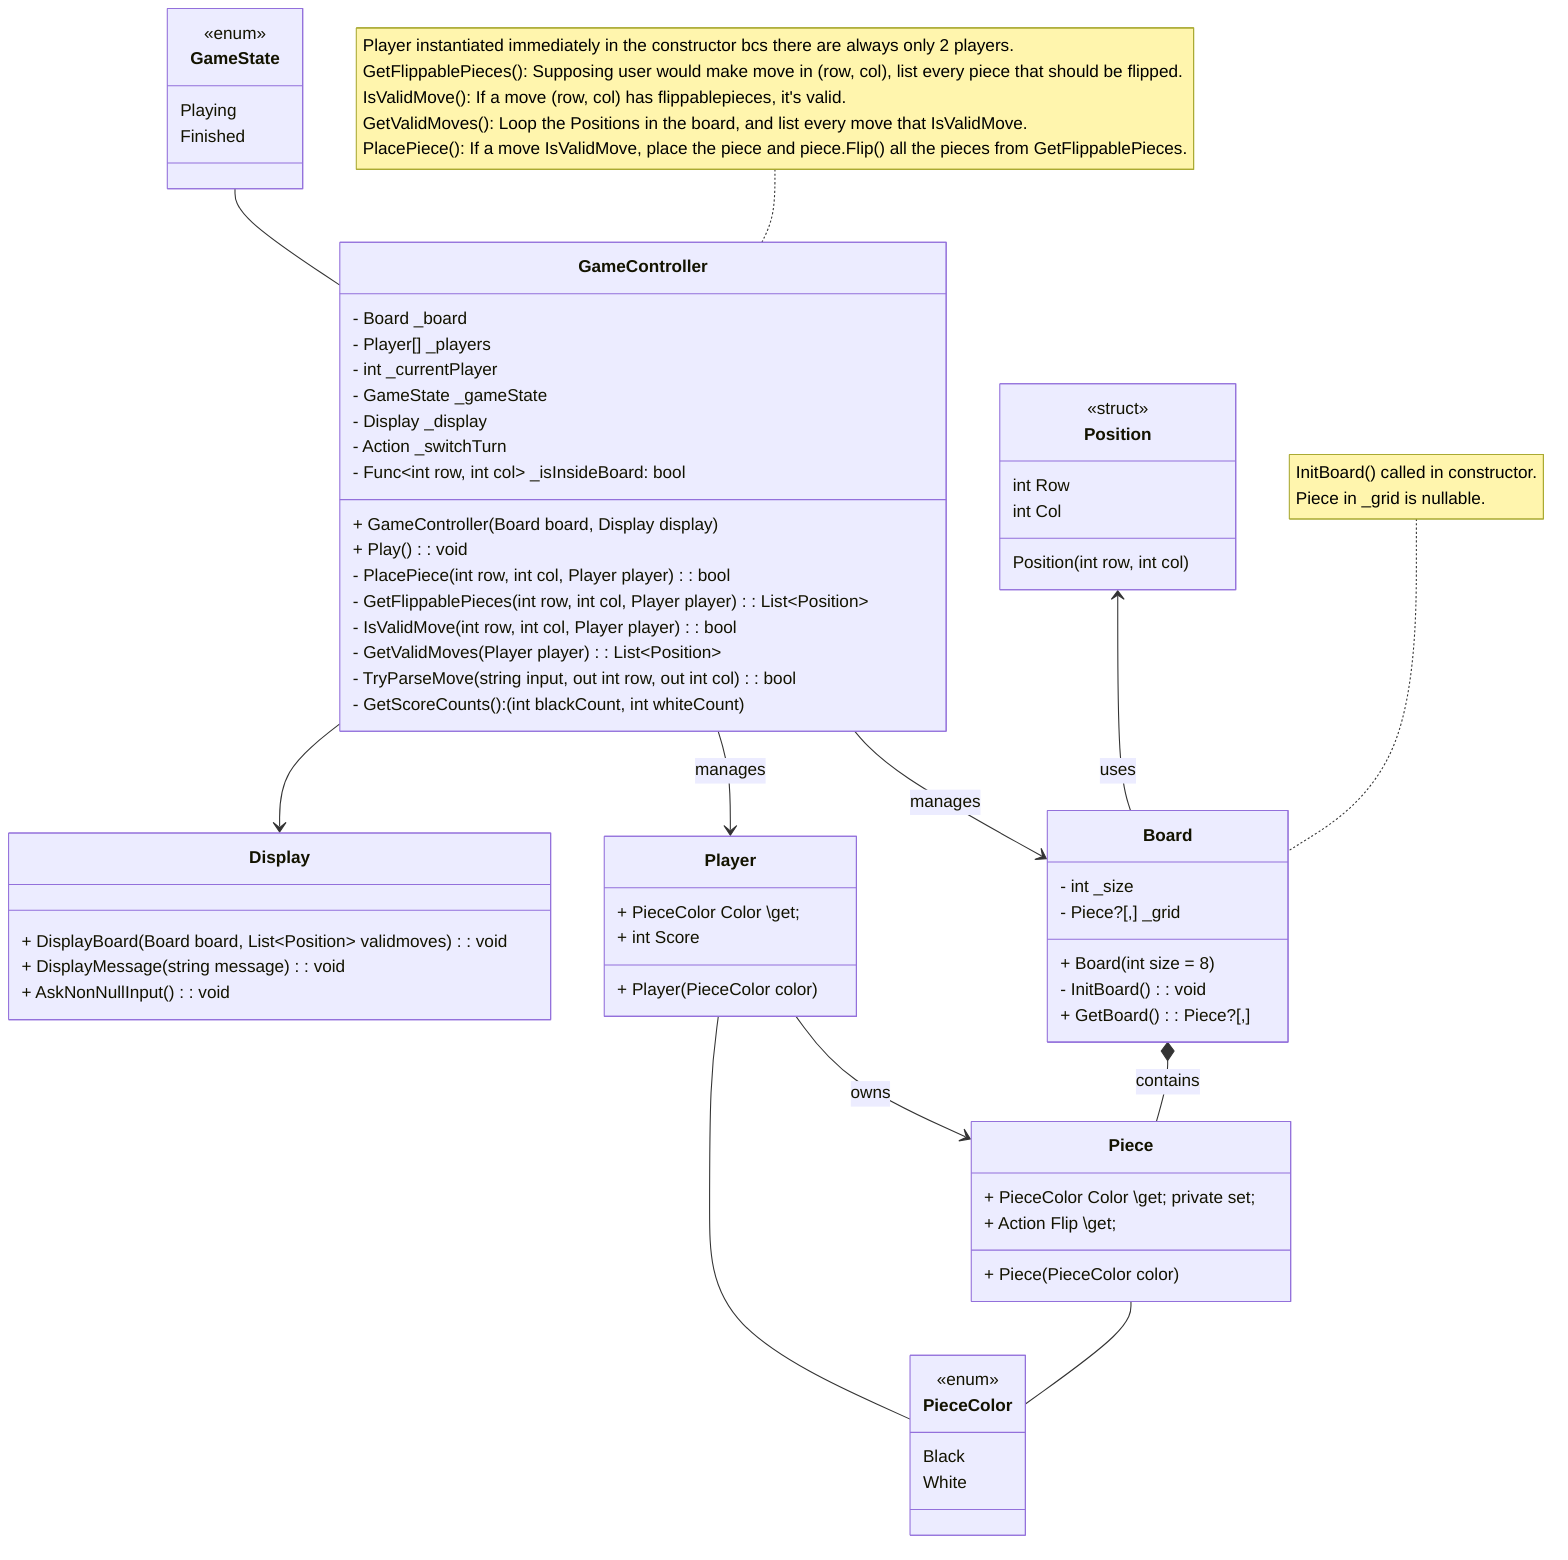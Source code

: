 classDiagram
    GameController --> Board : manages
    GameController --> Player : manages
    GameState -- GameController
    GameController --> Display
    Board *-- Piece : contains
    Position <-- Board : uses
    Player --> Piece : owns
    Player -- PieceColor
    Piece -- PieceColor

    class Display {
        + DisplayBoard(Board board, List~Position~ validmoves): void
        + DisplayMessage(string message): void
        + AskNonNullInput( ): void
    }

    class GameController {
        - Board _board
        - Player[] _players
        - int _currentPlayer
        - GameState _gameState
        - Display _display
        - Action _switchTurn
        - Func~int row, int col~ _isInsideBoard: bool
        + GameController(Board board, Display display)
        + Play(): void
        - PlacePiece(int row, int col, Player player): bool
        - GetFlippablePieces(int row, int col, Player player): List~Position~
        - IsValidMove(int row, int col, Player player): bool
        - GetValidMoves(Player player): List~Position~
        - TryParseMove(string input, out int row, out int col): bool
        - GetScoreCounts(): (int blackCount, int whiteCount)
    }
    note for GameController "Player instantiated immediately in the constructor bcs there are always only 2 players.
    GetFlippablePieces(): Supposing user would make move in (row, col), list every piece that should be flipped.
    IsValidMove(): If a move (row, col) has flippablepieces, it's valid.
    GetValidMoves(): Loop the Positions in the board, and list every move that IsValidMove.
    PlacePiece(): If a move IsValidMove, place the piece and piece.Flip() all the pieces from GetFlippablePieces.
    "

    class Board {
        - int _size
        - Piece?[,] _grid
        + Board(int size = 8)
        - InitBoard(): void
        + GetBoard(): Piece?[,]
    }
    note for Board "InitBoard() called in constructor.
    Piece in _grid is nullable."

    class Piece {
        + PieceColor Color \\get; private set;
        + Action Flip \\get;
        + Piece(PieceColor color)
    }

    class Player {
        + PieceColor Color \\get;
        + int Score
        + Player(PieceColor color)
    }

    class Position {
        <<struct>>
        int Row
        int Col
        Position(int row, int col)
    }

    class PieceColor {
        <<enum>>
        Black
        White
    }
    %% Black marked with X, White marked with O

    class GameState {
        <<enum>>
        Playing
        Finished
    }


%% Rules:

%% 2 players (Black & White), on 8x8 board.

%% Initial board: 4 pieces at the center with this configuration:
%% W B
%% B W

%% Black moves first.

%% Black (White) place a black (white) piece on the board, 
%% in such a way that there is at least one straight 
%% (horizontal, vertical, or diagonal) occupied line 
%% between the new piece and another black (white) piece, 
%% with one or more contiguous white (black) pieces between them.

%% After placing the piece, 
%% Black (White) flips all white pieces lying on a straight line
%% between the new piece and any existing black (white) pieces.

%% All flipped pieces are now black (white).

%% Players alternate taking turns.

%% If a player does not have any valid moves,
%% play passes back to the other player.

%% When neither player can move, the game ends.

%% A game of Othello may end before the board is completely filled.

%% The player with the most pieces on the board at the end of the game wins.

%% If both players have the same number of pieces, then the game is a draw.